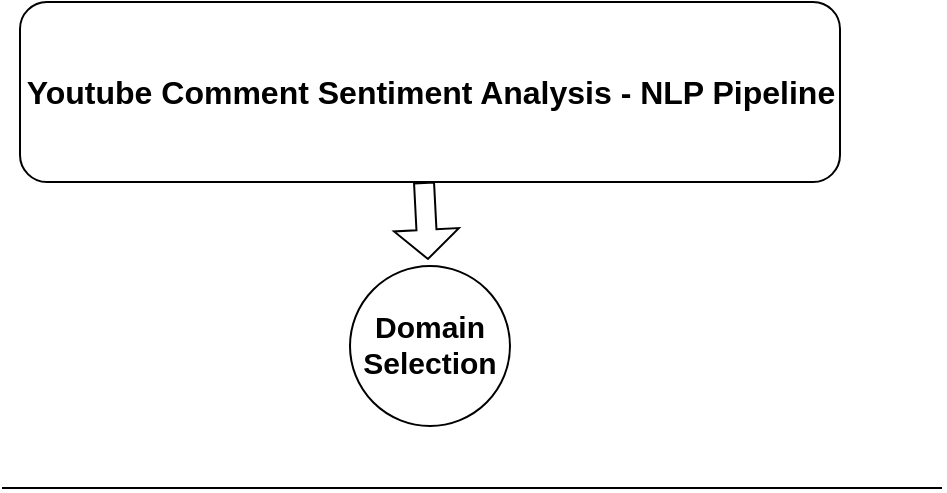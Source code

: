 <mxfile version="25.0.1">
  <diagram name="Page-1" id="bL-7anh0yRQtcCFwLneY">
    <mxGraphModel dx="1134" dy="600" grid="1" gridSize="10" guides="1" tooltips="1" connect="1" arrows="1" fold="1" page="1" pageScale="1" pageWidth="850" pageHeight="1100" math="0" shadow="0">
      <root>
        <mxCell id="0" />
        <mxCell id="1" parent="0" />
        <mxCell id="3jIO0v2SfAkL-Q8g2eAK-1" value="" style="rounded=1;whiteSpace=wrap;html=1;" vertex="1" parent="1">
          <mxGeometry x="220" y="20" width="410" height="90" as="geometry" />
        </mxCell>
        <mxCell id="3jIO0v2SfAkL-Q8g2eAK-2" value="Youtube Comment Sentiment Analysis - NLP Pipeline" style="text;html=1;align=center;verticalAlign=middle;rounded=0;fontSize=16;fontStyle=1" vertex="1" parent="1">
          <mxGeometry x="395" y="50" width="60" height="30" as="geometry" />
        </mxCell>
        <mxCell id="3jIO0v2SfAkL-Q8g2eAK-5" value="" style="ellipse;whiteSpace=wrap;html=1;rounded=1;" vertex="1" parent="1">
          <mxGeometry x="385" y="152" width="80" height="80" as="geometry" />
        </mxCell>
        <mxCell id="3jIO0v2SfAkL-Q8g2eAK-7" value="Domain Selection" style="text;html=1;align=center;verticalAlign=middle;whiteSpace=wrap;rounded=0;fontSize=15;fontStyle=1" vertex="1" parent="1">
          <mxGeometry x="395" y="176" width="60" height="30" as="geometry" />
        </mxCell>
        <mxCell id="3jIO0v2SfAkL-Q8g2eAK-10" value="" style="shape=flexArrow;endArrow=classic;html=1;rounded=0;endWidth=21.429;endSize=4.543;" edge="1" parent="1">
          <mxGeometry width="50" height="50" relative="1" as="geometry">
            <mxPoint x="422" y="110" as="sourcePoint" />
            <mxPoint x="424" y="149" as="targetPoint" />
          </mxGeometry>
        </mxCell>
        <mxCell id="3jIO0v2SfAkL-Q8g2eAK-13" value="" style="endArrow=none;html=1;rounded=0;" edge="1" parent="1">
          <mxGeometry width="50" height="50" relative="1" as="geometry">
            <mxPoint x="211" y="263" as="sourcePoint" />
            <mxPoint x="681" y="263" as="targetPoint" />
          </mxGeometry>
        </mxCell>
      </root>
    </mxGraphModel>
  </diagram>
</mxfile>
